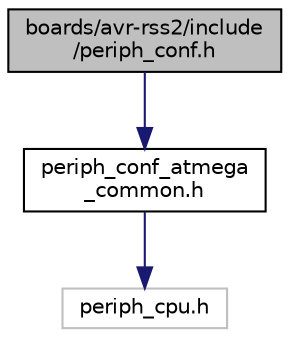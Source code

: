 digraph "boards/avr-rss2/include/periph_conf.h"
{
 // LATEX_PDF_SIZE
  edge [fontname="Helvetica",fontsize="10",labelfontname="Helvetica",labelfontsize="10"];
  node [fontname="Helvetica",fontsize="10",shape=record];
  Node1 [label="boards/avr-rss2/include\l/periph_conf.h",height=0.2,width=0.4,color="black", fillcolor="grey75", style="filled", fontcolor="black",tooltip="Peripheral MCU configuration for the rss2 AtMega256rfr2 board."];
  Node1 -> Node2 [color="midnightblue",fontsize="10",style="solid",fontname="Helvetica"];
  Node2 [label="periph_conf_atmega\l_common.h",height=0.2,width=0.4,color="black", fillcolor="white", style="filled",URL="$periph__conf__atmega__common_8h.html",tooltip="Common configuration of MCU periphery for ATmega boards."];
  Node2 -> Node3 [color="midnightblue",fontsize="10",style="solid",fontname="Helvetica"];
  Node3 [label="periph_cpu.h",height=0.2,width=0.4,color="grey75", fillcolor="white", style="filled",tooltip=" "];
}
